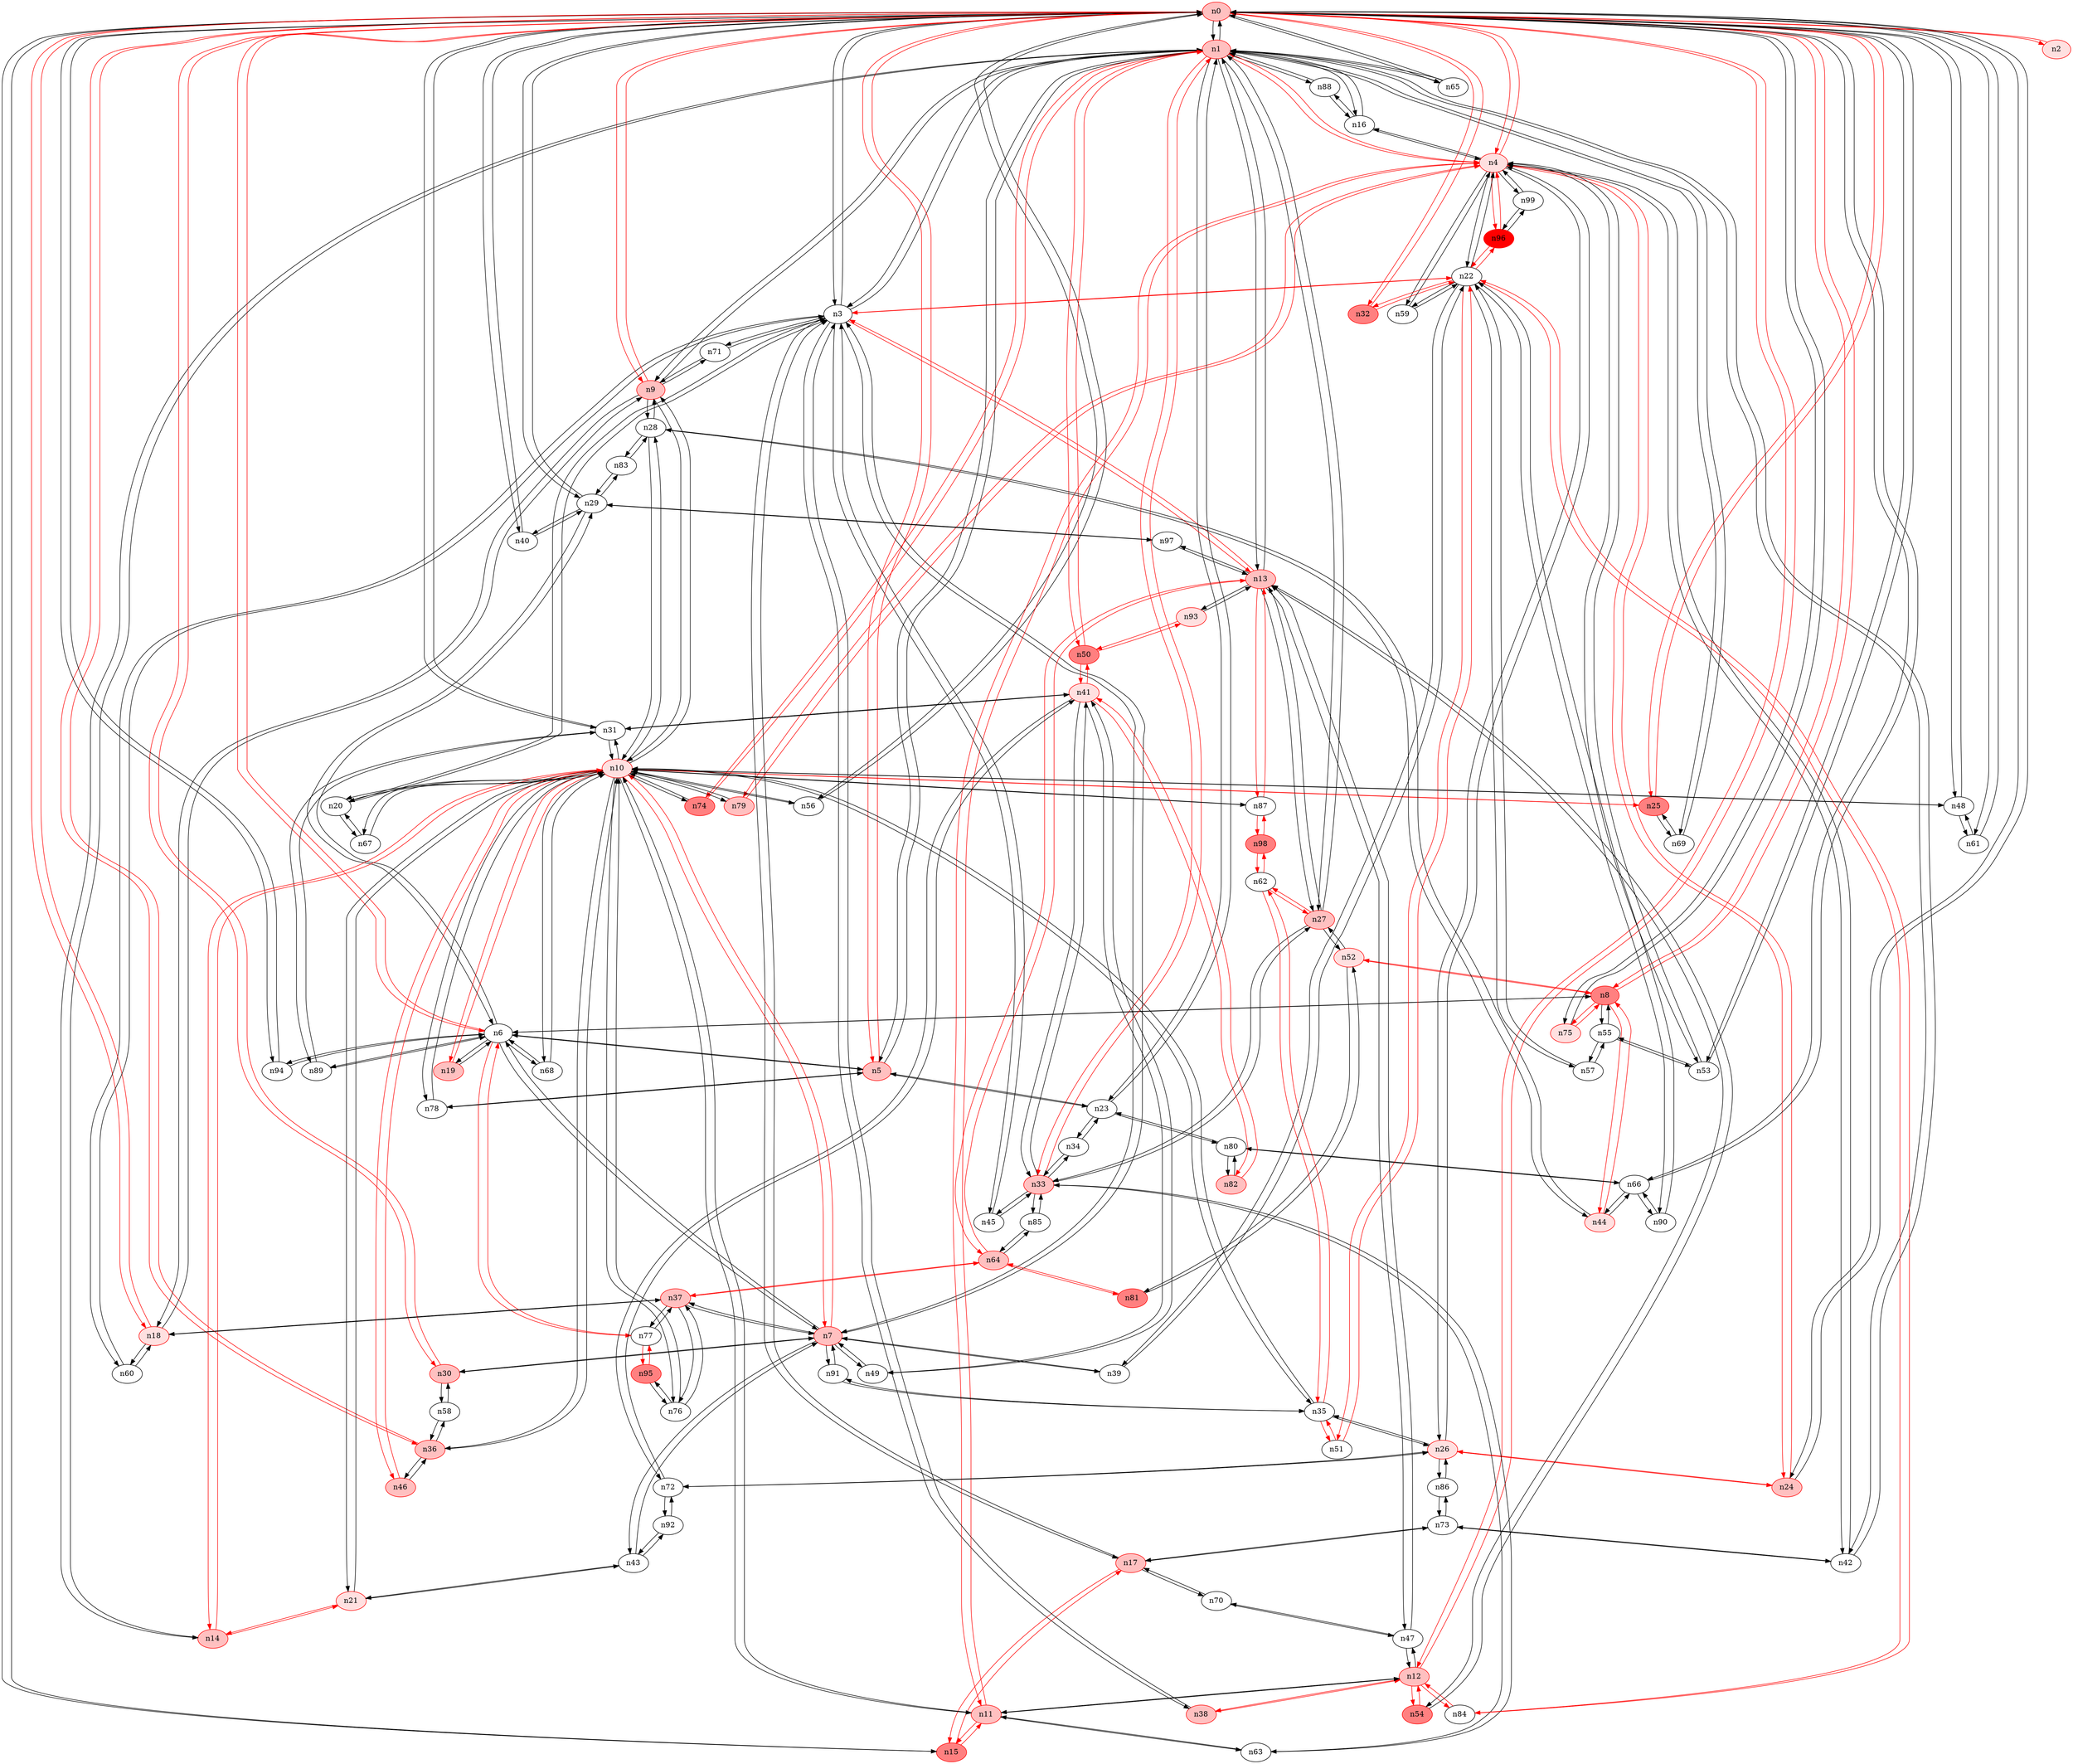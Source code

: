 strict digraph {
n0 [type=switch, color="#FF0000", style=filled, fillcolor="#FFC0C0"];
n1 [type=host, color="#FF0000", style=filled, fillcolor="#FFC0C0"];
n2 [type=host, color="#FF0000", style=filled, fillcolor="#FFE0E0"];
n3 [type=switch];
n4 [type=host, color="#FF0000", style=filled, fillcolor="#FFE0E0"];
n5 [type=host, color="#FF0000", style=filled, fillcolor="#FFC0C0"];
n6 [type=switch];
n8 [type=host, color="#FF0000", style=filled, fillcolor="#FF8080"];
n9 [type=host, color="#FF0000", style=filled, fillcolor="#FFC0C0"];
n12 [type=host, color="#FF0000", style=filled, fillcolor="#FFC0C0"];
n15 [type=switch, color="#FF0000", style=filled, fillcolor="#FF8080"];
n18 [type=host, color="#FF0000", style=filled, fillcolor="#FFE0E0"];
n24 [type=switch, color="#FF0000", style=filled, fillcolor="#FFC0C0"];
n25 [type=host, color="#FF0000", style=filled, fillcolor="#FF8080"];
n29 [type=switch];
n30 [type=host, color="#FF0000", style=filled, fillcolor="#FFC0C0"];
n31 [type=switch];
n32 [type=switch, color="#FF0000", style=filled, fillcolor="#FF8080"];
n36 [type=host, color="#FF0000", style=filled, fillcolor="#FFC0C0"];
n40 [type=switch];
n48 [type=switch];
n53 [type=switch];
n56 [type=switch];
n61 [type=switch];
n65 [type=switch];
n66 [type=switch];
n75 [type=host, color="#FF0000", style=filled, fillcolor="#FFE0E0"];
n94 [type=switch];
n13 [type=host, color="#FF0000", style=filled, fillcolor="#FFC0C0"];
n14 [type=host, color="#FF0000", style=filled, fillcolor="#FFC0C0"];
n16 [type=switch];
n23 [type=switch];
n27 [type=host, color="#FF0000", style=filled, fillcolor="#FFC0C0"];
n33 [type=host, color="#FF0000", style=filled, fillcolor="#FFC0C0"];
n42 [type=switch];
n50 [type=host, color="#FF0000", style=filled, fillcolor="#FF8080"];
n69 [type=switch];
n74 [type=switch, color="#FF0000", style=filled, fillcolor="#FF8080"];
n88 [type=switch];
n7 [type=host, color="#FF0000", style=filled, fillcolor="#FFC0C0"];
n17 [type=host, color="#FF0000", style=filled, fillcolor="#FFC0C0"];
n20 [type=switch];
n22 [type=switch];
n38 [type=host, color="#FF0000", style=filled, fillcolor="#FFC0C0"];
n45 [type=switch];
n60 [type=switch];
n71 [type=switch];
n11 [type=host, color="#FF0000", style=filled, fillcolor="#FFC0C0"];
n26 [type=host, color="#FF0000", style=filled, fillcolor="#FFE0E0"];
n59 [type=switch];
n79 [type=host, color="#FF0000", style=filled, fillcolor="#FFC0C0"];
n96 [type=switch, color="#FF0000", style=filled, fillcolor="#FF0000"];
n99 [type=switch];
n78 [type=switch];
n19 [type=host, color="#FF0000", style=filled, fillcolor="#FFC0C0"];
n68 [type=switch];
n77 [type=switch];
n89 [type=switch];
n10 [type=host, color="#FF0000", style=filled, fillcolor="#FFE0E0"];
n37 [type=host, color="#FF0000", style=filled, fillcolor="#FFC0C0"];
n39 [type=switch];
n43 [type=switch];
n49 [type=switch];
n91 [type=switch];
n44 [type=host, color="#FF0000", style=filled, fillcolor="#FFE0E0"];
n52 [type=host, color="#FF0000", style=filled, fillcolor="#FFE0E0"];
n55 [type=switch];
n28 [type=switch];
n21 [type=host, color="#FF0000", style=filled, fillcolor="#FFE0E0"];
n35 [type=switch];
n46 [type=host, color="#FF0000", style=filled, fillcolor="#FFC0C0"];
n67 [type=switch];
n76 [type=switch];
n87 [type=switch];
n63 [type=switch];
n47 [type=switch];
n54 [type=switch, color="#FF0000", style=filled, fillcolor="#FF8080"];
n84 [type=switch];
n64 [type=host, color="#FF0000", style=filled, fillcolor="#FFC0C0"];
n93 [type=host, color="#FF0000", style=filled, fillcolor="#FFE0E0"];
n97 [type=switch];
n70 [type=switch];
n73 [type=switch];
n51 [type=switch];
n57 [type=switch];
n90 [type=switch];
n34 [type=switch];
n80 [type=switch];
n72 [type=switch];
n86 [type=switch];
n62 [type=switch];
n83 [type=switch];
n58 [type=switch];
n41 [type=host, color="#FF0000", style=filled, fillcolor="#FFE0E0"];
n85 [type=switch];
n82 [type=host, color="#FF0000", style=filled, fillcolor="#FFC0C0"];
n92 [type=switch];
n81 [type=switch, color="#FF0000", style=filled, fillcolor="#FF8080"];
n98 [type=switch, color="#FF0000", style=filled, fillcolor="#FF8080"];
n95 [type=host, color="#FF0000", style=filled, fillcolor="#FF8080"];
n0 -> n1 [src_port=0, dst_port=0];
n0 -> n2 [src_port=0, dst_port=0, color="#FF0000"];
n0 -> n3 [src_port=0, dst_port=0];
n0 -> n4 [src_port=0, dst_port=0, color="#FF0000"];
n0 -> n5 [src_port=0, dst_port=0, color="#FF0000"];
n0 -> n6 [src_port=0, dst_port=0, color="#FF0000"];
n0 -> n8 [src_port=0, dst_port=0, color="#FF0000"];
n0 -> n9 [src_port=0, dst_port=0, color="#FF0000"];
n0 -> n12 [src_port=0, dst_port=0, color="#FF0000"];
n0 -> n15 [src_port=0, dst_port=0];
n0 -> n18 [src_port=0, dst_port=0, color="#FF0000"];
n0 -> n24 [src_port=0, dst_port=0];
n0 -> n25 [src_port=0, dst_port=0, color="#FF0000"];
n0 -> n29 [src_port=0, dst_port=0];
n0 -> n30 [src_port=0, dst_port=0, color="#FF0000"];
n0 -> n31 [src_port=0, dst_port=0];
n0 -> n32 [src_port=0, dst_port=0, color="#FF0000"];
n0 -> n36 [src_port=0, dst_port=0, color="#FF0000"];
n0 -> n40 [src_port=0, dst_port=0];
n0 -> n48 [src_port=0, dst_port=0];
n0 -> n53 [src_port=0, dst_port=0];
n0 -> n56 [src_port=0, dst_port=0];
n0 -> n61 [src_port=0, dst_port=0];
n0 -> n65 [src_port=0, dst_port=0];
n0 -> n66 [src_port=0, dst_port=0];
n0 -> n75 [src_port=0, dst_port=0];
n0 -> n94 [src_port=0, dst_port=0];
n1 -> n0 [src_port=0, dst_port=0];
n1 -> n3 [src_port=0, dst_port=0];
n1 -> n4 [src_port=0, dst_port=0, color="#FF0000"];
n1 -> n5 [src_port=0, dst_port=0];
n1 -> n9 [src_port=0, dst_port=0];
n1 -> n65 [src_port=0, dst_port=0];
n1 -> n13 [src_port=0, dst_port=0];
n1 -> n14 [src_port=0, dst_port=0];
n1 -> n16 [src_port=0, dst_port=0];
n1 -> n23 [src_port=0, dst_port=0];
n1 -> n27 [src_port=0, dst_port=0];
n1 -> n33 [src_port=0, dst_port=0, color="#FF0000"];
n1 -> n42 [src_port=0, dst_port=0];
n1 -> n50 [src_port=0, dst_port=0, color="#FF0000"];
n1 -> n69 [src_port=0, dst_port=0];
n1 -> n74 [src_port=0, dst_port=0, color="#FF0000"];
n1 -> n88 [src_port=0, dst_port=0];
n2 -> n0 [src_port=0, dst_port=0, color="#FF0000"];
n3 -> n0 [src_port=0, dst_port=0];
n3 -> n1 [src_port=0, dst_port=0];
n3 -> n13 [src_port=0, dst_port=0, color="#FF0000"];
n3 -> n7 [src_port=0, dst_port=0];
n3 -> n17 [src_port=0, dst_port=0];
n3 -> n20 [src_port=0, dst_port=0];
n3 -> n22 [src_port=0, dst_port=0, color="#FF0000"];
n3 -> n38 [src_port=0, dst_port=0];
n3 -> n45 [src_port=0, dst_port=0];
n3 -> n60 [src_port=0, dst_port=0];
n3 -> n71 [src_port=0, dst_port=0];
n4 -> n0 [src_port=0, dst_port=0, color="#FF0000"];
n4 -> n1 [src_port=0, dst_port=0, color="#FF0000"];
n4 -> n24 [src_port=0, dst_port=0, color="#FF0000"];
n4 -> n53 [src_port=0, dst_port=0];
n4 -> n16 [src_port=0, dst_port=0];
n4 -> n42 [src_port=0, dst_port=0];
n4 -> n22 [src_port=0, dst_port=0];
n4 -> n11 [src_port=0, dst_port=0, color="#FF0000"];
n4 -> n26 [src_port=0, dst_port=0];
n4 -> n59 [src_port=0, dst_port=0];
n4 -> n79 [src_port=0, dst_port=0, color="#FF0000"];
n4 -> n96 [src_port=0, dst_port=0, color="#FF0000"];
n4 -> n99 [src_port=0, dst_port=0];
n5 -> n0 [src_port=0, dst_port=0, color="#FF0000"];
n5 -> n1 [src_port=0, dst_port=0];
n5 -> n6 [src_port=0, dst_port=0];
n5 -> n23 [src_port=0, dst_port=0];
n5 -> n78 [src_port=0, dst_port=0];
n6 -> n0 [src_port=0, dst_port=0, color="#FF0000"];
n6 -> n5 [src_port=0, dst_port=0];
n6 -> n8 [src_port=0, dst_port=0];
n6 -> n29 [src_port=0, dst_port=0];
n6 -> n94 [src_port=0, dst_port=0];
n6 -> n7 [src_port=0, dst_port=0];
n6 -> n19 [src_port=0, dst_port=0];
n6 -> n68 [src_port=0, dst_port=0];
n6 -> n77 [src_port=0, dst_port=0, color="#FF0000"];
n6 -> n89 [src_port=0, dst_port=0];
n8 -> n0 [src_port=0, dst_port=0, color="#FF0000"];
n8 -> n6 [src_port=0, dst_port=0];
n8 -> n75 [src_port=0, dst_port=0, color="#FF0000"];
n8 -> n44 [src_port=0, dst_port=0, color="#FF0000"];
n8 -> n52 [src_port=0, dst_port=0, color="#FF0000"];
n8 -> n55 [src_port=0, dst_port=0];
n9 -> n0 [src_port=0, dst_port=0, color="#FF0000"];
n9 -> n1 [src_port=0, dst_port=0];
n9 -> n18 [src_port=0, dst_port=0];
n9 -> n71 [src_port=0, dst_port=0];
n9 -> n10 [src_port=0, dst_port=0];
n9 -> n28 [src_port=0, dst_port=0];
n12 -> n0 [src_port=0, dst_port=0, color="#FF0000"];
n12 -> n38 [src_port=0, dst_port=0, color="#FF0000"];
n12 -> n11 [src_port=0, dst_port=0];
n12 -> n47 [src_port=0, dst_port=0];
n12 -> n54 [src_port=0, dst_port=0, color="#FF0000"];
n12 -> n84 [src_port=0, dst_port=0, color="#FF0000"];
n15 -> n0 [src_port=0, dst_port=0];
n15 -> n17 [src_port=0, dst_port=0, color="#FF0000"];
n15 -> n11 [src_port=0, dst_port=0, color="#FF0000"];
n18 -> n0 [src_port=0, dst_port=0, color="#FF0000"];
n18 -> n9 [src_port=0, dst_port=0];
n18 -> n60 [src_port=0, dst_port=0];
n18 -> n37 [src_port=0, dst_port=0];
n24 -> n0 [src_port=0, dst_port=0];
n24 -> n4 [src_port=0, dst_port=0, color="#FF0000"];
n24 -> n26 [src_port=0, dst_port=0, color="#FF0000"];
n25 -> n0 [src_port=0, dst_port=0, color="#FF0000"];
n25 -> n69 [src_port=0, dst_port=0];
n25 -> n10 [src_port=0, dst_port=0, color="#FF0000"];
n29 -> n0 [src_port=0, dst_port=0];
n29 -> n6 [src_port=0, dst_port=0];
n29 -> n40 [src_port=0, dst_port=0];
n29 -> n97 [src_port=0, dst_port=0];
n29 -> n83 [src_port=0, dst_port=0];
n30 -> n0 [src_port=0, dst_port=0, color="#FF0000"];
n30 -> n7 [src_port=0, dst_port=0];
n30 -> n58 [src_port=0, dst_port=0];
n31 -> n0 [src_port=0, dst_port=0];
n31 -> n89 [src_port=0, dst_port=0];
n31 -> n10 [src_port=0, dst_port=0];
n31 -> n41 [src_port=0, dst_port=0];
n32 -> n0 [src_port=0, dst_port=0, color="#FF0000"];
n32 -> n22 [src_port=0, dst_port=0, color="#FF0000"];
n36 -> n0 [src_port=0, dst_port=0, color="#FF0000"];
n36 -> n10 [src_port=0, dst_port=0];
n36 -> n46 [src_port=0, dst_port=0];
n36 -> n58 [src_port=0, dst_port=0];
n40 -> n0 [src_port=0, dst_port=0];
n40 -> n29 [src_port=0, dst_port=0];
n48 -> n0 [src_port=0, dst_port=0];
n48 -> n61 [src_port=0, dst_port=0];
n48 -> n10 [src_port=0, dst_port=0];
n53 -> n0 [src_port=0, dst_port=0];
n53 -> n4 [src_port=0, dst_port=0];
n53 -> n55 [src_port=0, dst_port=0];
n56 -> n0 [src_port=0, dst_port=0];
n56 -> n10 [src_port=0, dst_port=0];
n61 -> n0 [src_port=0, dst_port=0];
n61 -> n48 [src_port=0, dst_port=0];
n65 -> n0 [src_port=0, dst_port=0];
n65 -> n1 [src_port=0, dst_port=0];
n66 -> n0 [src_port=0, dst_port=0];
n66 -> n44 [src_port=0, dst_port=0];
n66 -> n90 [src_port=0, dst_port=0];
n66 -> n80 [src_port=0, dst_port=0];
n75 -> n0 [src_port=0, dst_port=0];
n75 -> n8 [src_port=0, dst_port=0, color="#FF0000"];
n94 -> n0 [src_port=0, dst_port=0];
n94 -> n6 [src_port=0, dst_port=0];
n13 -> n1 [src_port=0, dst_port=0];
n13 -> n3 [src_port=0, dst_port=0, color="#FF0000"];
n13 -> n27 [src_port=0, dst_port=0];
n13 -> n87 [src_port=0, dst_port=0, color="#FF0000"];
n13 -> n47 [src_port=0, dst_port=0];
n13 -> n54 [src_port=0, dst_port=0];
n13 -> n64 [src_port=0, dst_port=0, color="#FF0000"];
n13 -> n93 [src_port=0, dst_port=0];
n13 -> n97 [src_port=0, dst_port=0];
n14 -> n1 [src_port=0, dst_port=0];
n14 -> n10 [src_port=0, dst_port=0, color="#FF0000"];
n14 -> n21 [src_port=0, dst_port=0, color="#FF0000"];
n16 -> n1 [src_port=0, dst_port=0];
n16 -> n4 [src_port=0, dst_port=0];
n16 -> n88 [src_port=0, dst_port=0];
n23 -> n1 [src_port=0, dst_port=0];
n23 -> n5 [src_port=0, dst_port=0];
n23 -> n34 [src_port=0, dst_port=0];
n23 -> n80 [src_port=0, dst_port=0];
n27 -> n1 [src_port=0, dst_port=0];
n27 -> n13 [src_port=0, dst_port=0];
n27 -> n33 [src_port=0, dst_port=0];
n27 -> n52 [src_port=0, dst_port=0];
n27 -> n62 [src_port=0, dst_port=0, color="#FF0000"];
n33 -> n1 [src_port=0, dst_port=0, color="#FF0000"];
n33 -> n27 [src_port=0, dst_port=0];
n33 -> n45 [src_port=0, dst_port=0];
n33 -> n63 [src_port=0, dst_port=0];
n33 -> n34 [src_port=0, dst_port=0];
n33 -> n41 [src_port=0, dst_port=0];
n33 -> n85 [src_port=0, dst_port=0];
n42 -> n1 [src_port=0, dst_port=0];
n42 -> n4 [src_port=0, dst_port=0];
n42 -> n73 [src_port=0, dst_port=0];
n50 -> n1 [src_port=0, dst_port=0, color="#FF0000"];
n50 -> n93 [src_port=0, dst_port=0, color="#FF0000"];
n50 -> n41 [src_port=0, dst_port=0, color="#FF0000"];
n69 -> n1 [src_port=0, dst_port=0];
n69 -> n25 [src_port=0, dst_port=0];
n74 -> n1 [src_port=0, dst_port=0, color="#FF0000"];
n74 -> n10 [src_port=0, dst_port=0];
n88 -> n1 [src_port=0, dst_port=0];
n88 -> n16 [src_port=0, dst_port=0];
n7 -> n3 [src_port=0, dst_port=0];
n7 -> n6 [src_port=0, dst_port=0];
n7 -> n30 [src_port=0, dst_port=0];
n7 -> n10 [src_port=0, dst_port=0, color="#FF0000"];
n7 -> n37 [src_port=0, dst_port=0];
n7 -> n39 [src_port=0, dst_port=0];
n7 -> n43 [src_port=0, dst_port=0];
n7 -> n49 [src_port=0, dst_port=0];
n7 -> n91 [src_port=0, dst_port=0];
n17 -> n3 [src_port=0, dst_port=0];
n17 -> n15 [src_port=0, dst_port=0, color="#FF0000"];
n17 -> n70 [src_port=0, dst_port=0];
n17 -> n73 [src_port=0, dst_port=0];
n20 -> n3 [src_port=0, dst_port=0];
n20 -> n10 [src_port=0, dst_port=0];
n20 -> n67 [src_port=0, dst_port=0];
n22 -> n3 [src_port=0, dst_port=0, color="#FF0000"];
n22 -> n4 [src_port=0, dst_port=0];
n22 -> n32 [src_port=0, dst_port=0, color="#FF0000"];
n22 -> n59 [src_port=0, dst_port=0];
n22 -> n96 [src_port=0, dst_port=0, color="#FF0000"];
n22 -> n39 [src_port=0, dst_port=0];
n22 -> n84 [src_port=0, dst_port=0, color="#FF0000"];
n22 -> n51 [src_port=0, dst_port=0, color="#FF0000"];
n22 -> n57 [src_port=0, dst_port=0];
n22 -> n90 [src_port=0, dst_port=0];
n38 -> n3 [src_port=0, dst_port=0];
n38 -> n12 [src_port=0, dst_port=0, color="#FF0000"];
n45 -> n3 [src_port=0, dst_port=0];
n45 -> n33 [src_port=0, dst_port=0];
n60 -> n3 [src_port=0, dst_port=0];
n60 -> n18 [src_port=0, dst_port=0];
n71 -> n3 [src_port=0, dst_port=0];
n71 -> n9 [src_port=0, dst_port=0];
n11 -> n4 [src_port=0, dst_port=0, color="#FF0000"];
n11 -> n12 [src_port=0, dst_port=0];
n11 -> n15 [src_port=0, dst_port=0, color="#FF0000"];
n11 -> n10 [src_port=0, dst_port=0];
n11 -> n63 [src_port=0, dst_port=0];
n26 -> n4 [src_port=0, dst_port=0];
n26 -> n24 [src_port=0, dst_port=0, color="#FF0000"];
n26 -> n35 [src_port=0, dst_port=0];
n26 -> n72 [src_port=0, dst_port=0];
n26 -> n86 [src_port=0, dst_port=0];
n59 -> n4 [src_port=0, dst_port=0];
n59 -> n22 [src_port=0, dst_port=0];
n79 -> n4 [src_port=0, dst_port=0, color="#FF0000"];
n79 -> n10 [src_port=0, dst_port=0];
n96 -> n4 [src_port=0, dst_port=0, color="#FF0000"];
n96 -> n22 [src_port=0, dst_port=0, color="#FF0000"];
n96 -> n99 [src_port=0, dst_port=0];
n99 -> n4 [src_port=0, dst_port=0];
n99 -> n96 [src_port=0, dst_port=0];
n78 -> n5 [src_port=0, dst_port=0];
n78 -> n10 [src_port=0, dst_port=0];
n19 -> n6 [src_port=0, dst_port=0];
n19 -> n10 [src_port=0, dst_port=0, color="#FF0000"];
n68 -> n6 [src_port=0, dst_port=0];
n68 -> n10 [src_port=0, dst_port=0];
n77 -> n6 [src_port=0, dst_port=0, color="#FF0000"];
n77 -> n37 [src_port=0, dst_port=0];
n77 -> n95 [src_port=0, dst_port=0, color="#FF0000"];
n89 -> n6 [src_port=0, dst_port=0];
n89 -> n31 [src_port=0, dst_port=0];
n10 -> n9 [src_port=0, dst_port=0];
n10 -> n25 [src_port=0, dst_port=0, color="#FF0000"];
n10 -> n31 [src_port=0, dst_port=0];
n10 -> n36 [src_port=0, dst_port=0];
n10 -> n48 [src_port=0, dst_port=0];
n10 -> n56 [src_port=0, dst_port=0];
n10 -> n14 [src_port=0, dst_port=0, color="#FF0000"];
n10 -> n74 [src_port=0, dst_port=0];
n10 -> n7 [src_port=0, dst_port=0, color="#FF0000"];
n10 -> n20 [src_port=0, dst_port=0];
n10 -> n11 [src_port=0, dst_port=0];
n10 -> n79 [src_port=0, dst_port=0];
n10 -> n78 [src_port=0, dst_port=0];
n10 -> n19 [src_port=0, dst_port=0, color="#FF0000"];
n10 -> n68 [src_port=0, dst_port=0];
n10 -> n28 [src_port=0, dst_port=0];
n10 -> n21 [src_port=0, dst_port=0];
n10 -> n35 [src_port=0, dst_port=0];
n10 -> n46 [src_port=0, dst_port=0, color="#FF0000"];
n10 -> n67 [src_port=0, dst_port=0];
n10 -> n76 [src_port=0, dst_port=0];
n10 -> n87 [src_port=0, dst_port=0];
n37 -> n18 [src_port=0, dst_port=0];
n37 -> n7 [src_port=0, dst_port=0];
n37 -> n77 [src_port=0, dst_port=0];
n37 -> n76 [src_port=0, dst_port=0];
n37 -> n64 [src_port=0, dst_port=0, color="#FF0000"];
n39 -> n7 [src_port=0, dst_port=0];
n39 -> n22 [src_port=0, dst_port=0];
n43 -> n7 [src_port=0, dst_port=0];
n43 -> n21 [src_port=0, dst_port=0];
n43 -> n92 [src_port=0, dst_port=0];
n49 -> n7 [src_port=0, dst_port=0];
n49 -> n41 [src_port=0, dst_port=0];
n91 -> n7 [src_port=0, dst_port=0];
n91 -> n35 [src_port=0, dst_port=0];
n44 -> n8 [src_port=0, dst_port=0, color="#FF0000"];
n44 -> n66 [src_port=0, dst_port=0];
n44 -> n28 [src_port=0, dst_port=0];
n52 -> n8 [src_port=0, dst_port=0, color="#FF0000"];
n52 -> n27 [src_port=0, dst_port=0];
n52 -> n81 [src_port=0, dst_port=0];
n55 -> n8 [src_port=0, dst_port=0];
n55 -> n53 [src_port=0, dst_port=0];
n55 -> n57 [src_port=0, dst_port=0];
n28 -> n9 [src_port=0, dst_port=0];
n28 -> n10 [src_port=0, dst_port=0];
n28 -> n44 [src_port=0, dst_port=0];
n28 -> n83 [src_port=0, dst_port=0];
n21 -> n14 [src_port=0, dst_port=0, color="#FF0000"];
n21 -> n10 [src_port=0, dst_port=0];
n21 -> n43 [src_port=0, dst_port=0];
n35 -> n26 [src_port=0, dst_port=0];
n35 -> n10 [src_port=0, dst_port=0];
n35 -> n91 [src_port=0, dst_port=0];
n35 -> n51 [src_port=0, dst_port=0, color="#FF0000"];
n35 -> n62 [src_port=0, dst_port=0, color="#FF0000"];
n46 -> n36 [src_port=0, dst_port=0];
n46 -> n10 [src_port=0, dst_port=0, color="#FF0000"];
n67 -> n20 [src_port=0, dst_port=0];
n67 -> n10 [src_port=0, dst_port=0];
n76 -> n10 [src_port=0, dst_port=0];
n76 -> n37 [src_port=0, dst_port=0];
n76 -> n95 [src_port=0, dst_port=0];
n87 -> n13 [src_port=0, dst_port=0, color="#FF0000"];
n87 -> n10 [src_port=0, dst_port=0];
n87 -> n98 [src_port=0, dst_port=0, color="#FF0000"];
n63 -> n33 [src_port=0, dst_port=0];
n63 -> n11 [src_port=0, dst_port=0];
n47 -> n12 [src_port=0, dst_port=0];
n47 -> n13 [src_port=0, dst_port=0];
n47 -> n70 [src_port=0, dst_port=0];
n54 -> n12 [src_port=0, dst_port=0, color="#FF0000"];
n54 -> n13 [src_port=0, dst_port=0];
n84 -> n12 [src_port=0, dst_port=0, color="#FF0000"];
n84 -> n22 [src_port=0, dst_port=0, color="#FF0000"];
n64 -> n13 [src_port=0, dst_port=0, color="#FF0000"];
n64 -> n37 [src_port=0, dst_port=0, color="#FF0000"];
n64 -> n85 [src_port=0, dst_port=0];
n64 -> n81 [src_port=0, dst_port=0, color="#FF0000"];
n93 -> n13 [src_port=0, dst_port=0];
n93 -> n50 [src_port=0, dst_port=0, color="#FF0000"];
n97 -> n29 [src_port=0, dst_port=0];
n97 -> n13 [src_port=0, dst_port=0];
n70 -> n17 [src_port=0, dst_port=0];
n70 -> n47 [src_port=0, dst_port=0];
n73 -> n42 [src_port=0, dst_port=0];
n73 -> n17 [src_port=0, dst_port=0];
n73 -> n86 [src_port=0, dst_port=0];
n51 -> n22 [src_port=0, dst_port=0, color="#FF0000"];
n51 -> n35 [src_port=0, dst_port=0, color="#FF0000"];
n57 -> n22 [src_port=0, dst_port=0];
n57 -> n55 [src_port=0, dst_port=0];
n90 -> n66 [src_port=0, dst_port=0];
n90 -> n22 [src_port=0, dst_port=0];
n34 -> n23 [src_port=0, dst_port=0];
n34 -> n33 [src_port=0, dst_port=0];
n80 -> n66 [src_port=0, dst_port=0];
n80 -> n23 [src_port=0, dst_port=0];
n80 -> n82 [src_port=0, dst_port=0];
n72 -> n26 [src_port=0, dst_port=0];
n72 -> n41 [src_port=0, dst_port=0];
n72 -> n92 [src_port=0, dst_port=0];
n86 -> n26 [src_port=0, dst_port=0];
n86 -> n73 [src_port=0, dst_port=0];
n62 -> n27 [src_port=0, dst_port=0, color="#FF0000"];
n62 -> n35 [src_port=0, dst_port=0, color="#FF0000"];
n62 -> n98 [src_port=0, dst_port=0, color="#FF0000"];
n83 -> n29 [src_port=0, dst_port=0];
n83 -> n28 [src_port=0, dst_port=0];
n58 -> n30 [src_port=0, dst_port=0];
n58 -> n36 [src_port=0, dst_port=0];
n41 -> n31 [src_port=0, dst_port=0];
n41 -> n33 [src_port=0, dst_port=0];
n41 -> n50 [src_port=0, dst_port=0, color="#FF0000"];
n41 -> n49 [src_port=0, dst_port=0];
n41 -> n72 [src_port=0, dst_port=0];
n41 -> n82 [src_port=0, dst_port=0, color="#FF0000"];
n85 -> n33 [src_port=0, dst_port=0];
n85 -> n64 [src_port=0, dst_port=0];
n82 -> n80 [src_port=0, dst_port=0];
n82 -> n41 [src_port=0, dst_port=0, color="#FF0000"];
n92 -> n43 [src_port=0, dst_port=0];
n92 -> n72 [src_port=0, dst_port=0];
n81 -> n52 [src_port=0, dst_port=0];
n81 -> n64 [src_port=0, dst_port=0, color="#FF0000"];
n98 -> n87 [src_port=0, dst_port=0, color="#FF0000"];
n98 -> n62 [src_port=0, dst_port=0, color="#FF0000"];
n95 -> n77 [src_port=0, dst_port=0, color="#FF0000"];
n95 -> n76 [src_port=0, dst_port=0];
}
